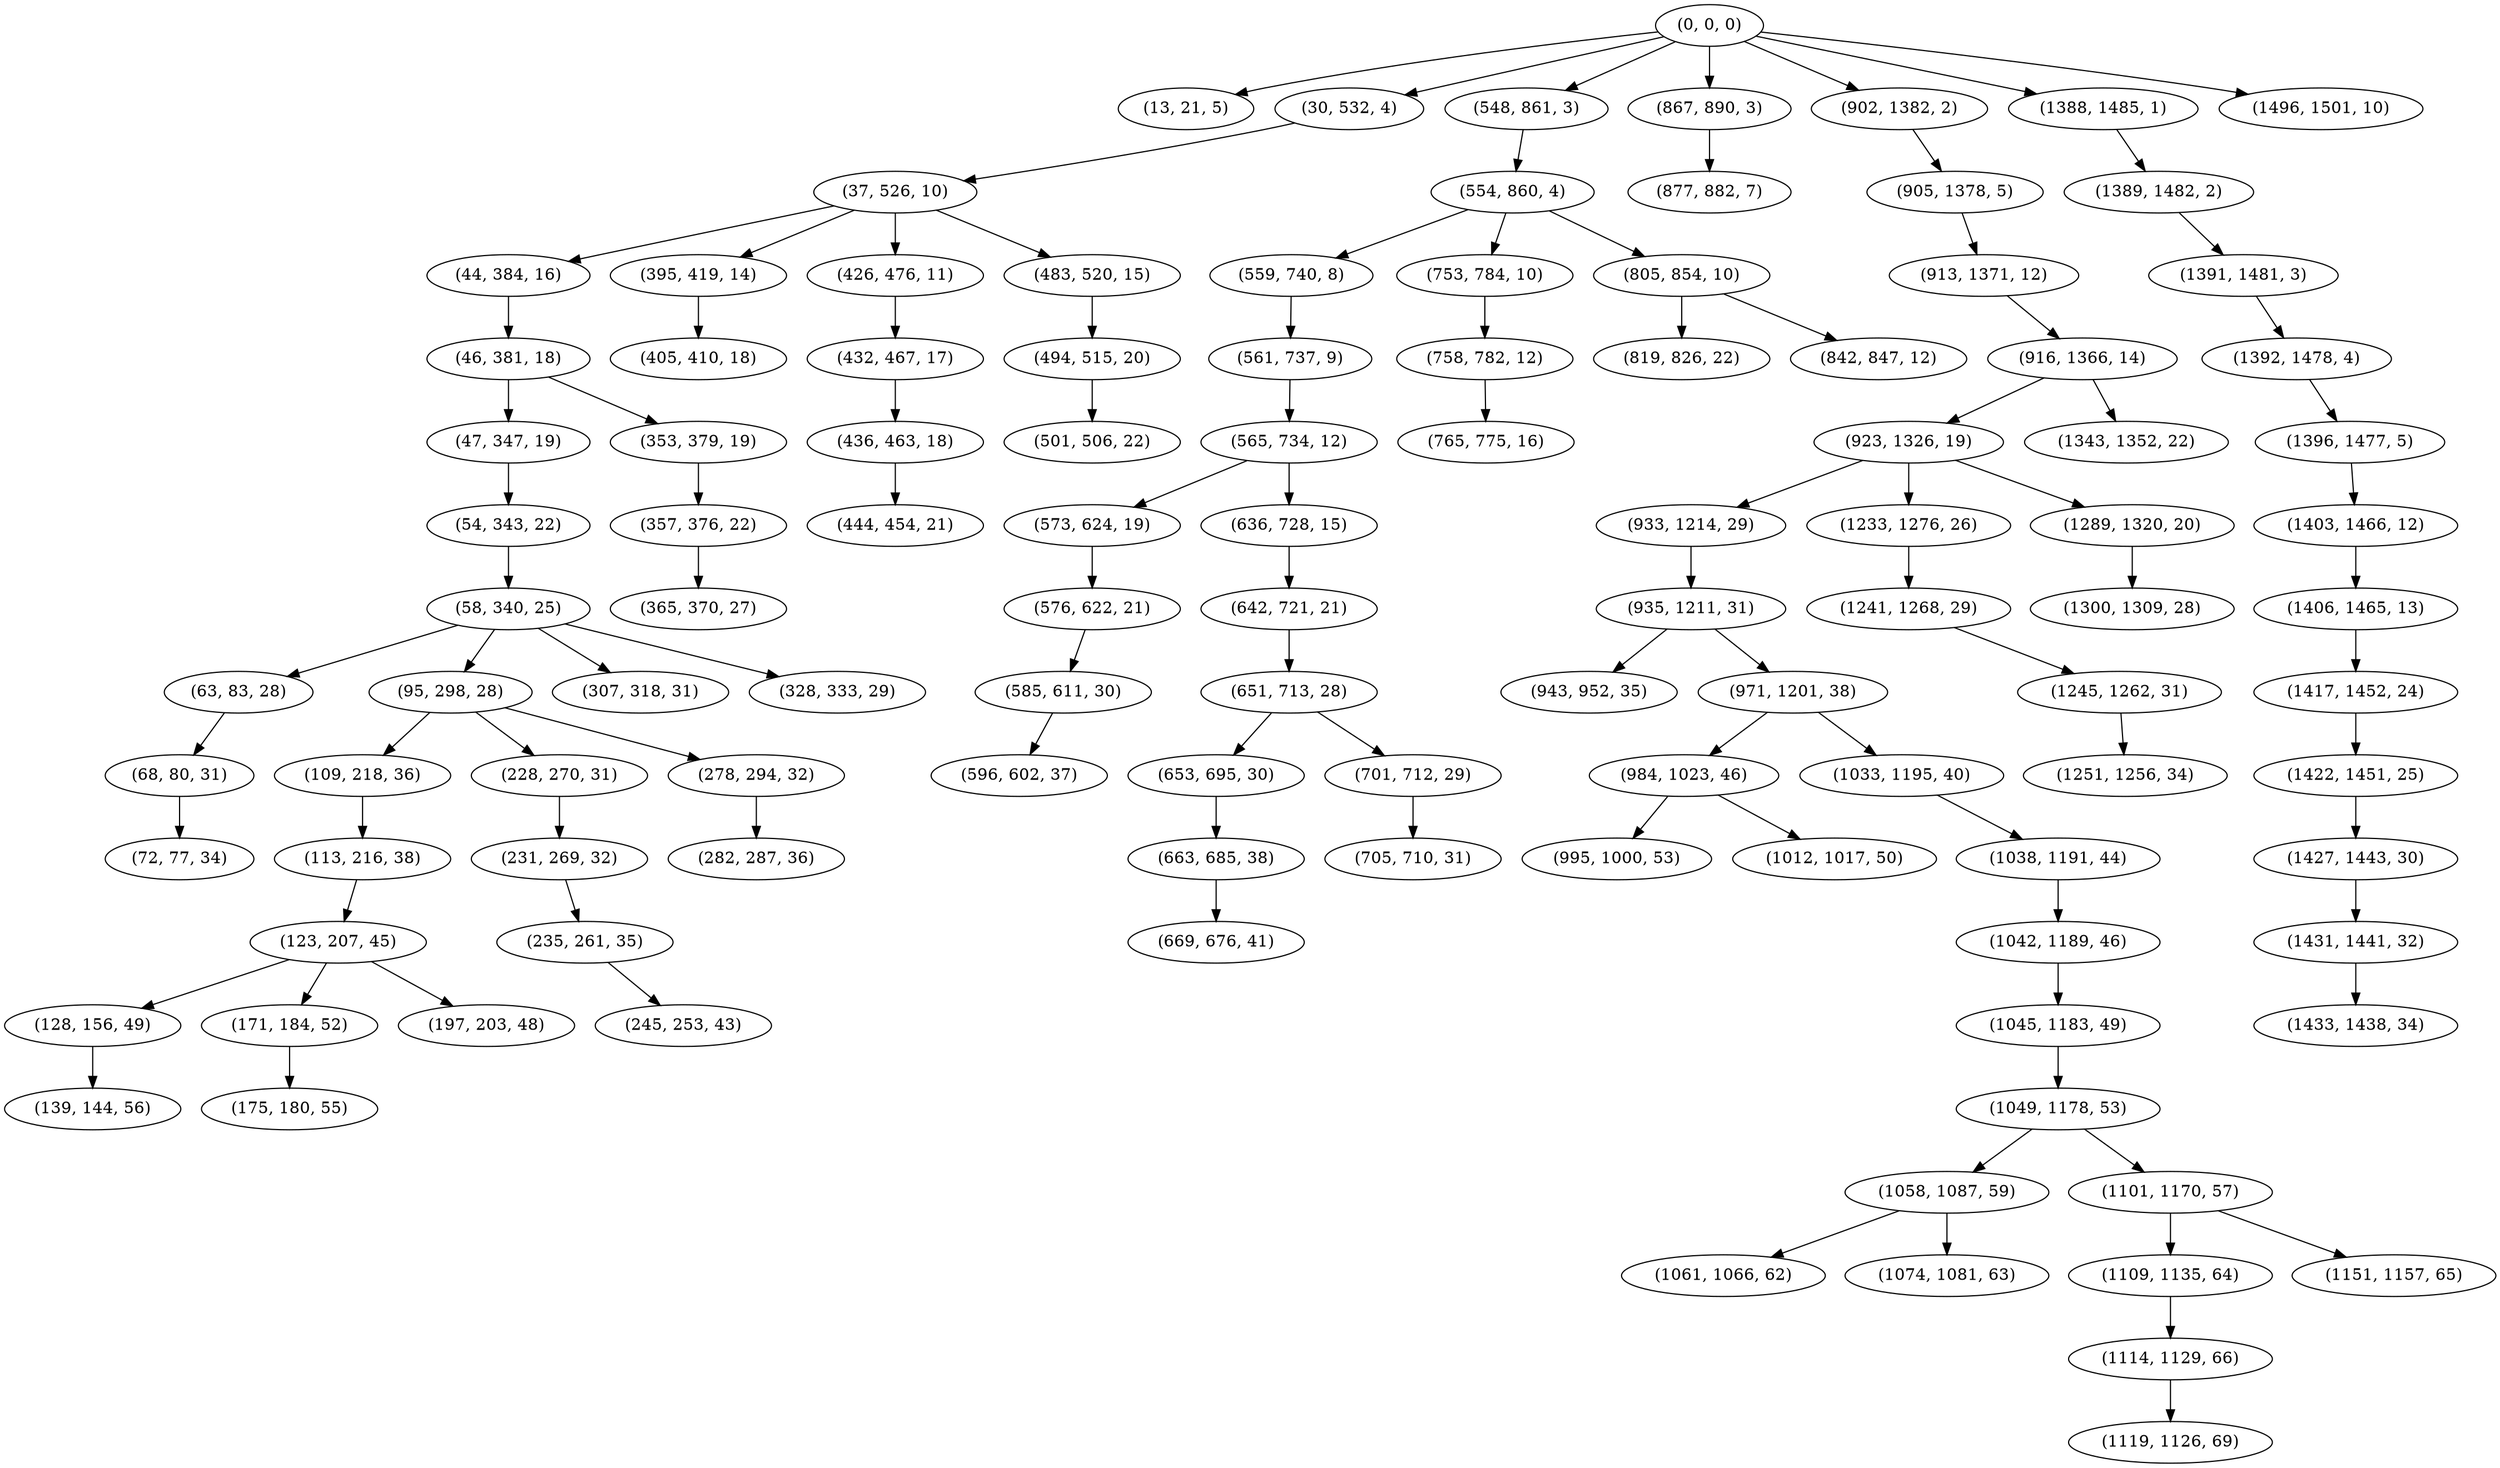 digraph tree {
    "(0, 0, 0)";
    "(13, 21, 5)";
    "(30, 532, 4)";
    "(37, 526, 10)";
    "(44, 384, 16)";
    "(46, 381, 18)";
    "(47, 347, 19)";
    "(54, 343, 22)";
    "(58, 340, 25)";
    "(63, 83, 28)";
    "(68, 80, 31)";
    "(72, 77, 34)";
    "(95, 298, 28)";
    "(109, 218, 36)";
    "(113, 216, 38)";
    "(123, 207, 45)";
    "(128, 156, 49)";
    "(139, 144, 56)";
    "(171, 184, 52)";
    "(175, 180, 55)";
    "(197, 203, 48)";
    "(228, 270, 31)";
    "(231, 269, 32)";
    "(235, 261, 35)";
    "(245, 253, 43)";
    "(278, 294, 32)";
    "(282, 287, 36)";
    "(307, 318, 31)";
    "(328, 333, 29)";
    "(353, 379, 19)";
    "(357, 376, 22)";
    "(365, 370, 27)";
    "(395, 419, 14)";
    "(405, 410, 18)";
    "(426, 476, 11)";
    "(432, 467, 17)";
    "(436, 463, 18)";
    "(444, 454, 21)";
    "(483, 520, 15)";
    "(494, 515, 20)";
    "(501, 506, 22)";
    "(548, 861, 3)";
    "(554, 860, 4)";
    "(559, 740, 8)";
    "(561, 737, 9)";
    "(565, 734, 12)";
    "(573, 624, 19)";
    "(576, 622, 21)";
    "(585, 611, 30)";
    "(596, 602, 37)";
    "(636, 728, 15)";
    "(642, 721, 21)";
    "(651, 713, 28)";
    "(653, 695, 30)";
    "(663, 685, 38)";
    "(669, 676, 41)";
    "(701, 712, 29)";
    "(705, 710, 31)";
    "(753, 784, 10)";
    "(758, 782, 12)";
    "(765, 775, 16)";
    "(805, 854, 10)";
    "(819, 826, 22)";
    "(842, 847, 12)";
    "(867, 890, 3)";
    "(877, 882, 7)";
    "(902, 1382, 2)";
    "(905, 1378, 5)";
    "(913, 1371, 12)";
    "(916, 1366, 14)";
    "(923, 1326, 19)";
    "(933, 1214, 29)";
    "(935, 1211, 31)";
    "(943, 952, 35)";
    "(971, 1201, 38)";
    "(984, 1023, 46)";
    "(995, 1000, 53)";
    "(1012, 1017, 50)";
    "(1033, 1195, 40)";
    "(1038, 1191, 44)";
    "(1042, 1189, 46)";
    "(1045, 1183, 49)";
    "(1049, 1178, 53)";
    "(1058, 1087, 59)";
    "(1061, 1066, 62)";
    "(1074, 1081, 63)";
    "(1101, 1170, 57)";
    "(1109, 1135, 64)";
    "(1114, 1129, 66)";
    "(1119, 1126, 69)";
    "(1151, 1157, 65)";
    "(1233, 1276, 26)";
    "(1241, 1268, 29)";
    "(1245, 1262, 31)";
    "(1251, 1256, 34)";
    "(1289, 1320, 20)";
    "(1300, 1309, 28)";
    "(1343, 1352, 22)";
    "(1388, 1485, 1)";
    "(1389, 1482, 2)";
    "(1391, 1481, 3)";
    "(1392, 1478, 4)";
    "(1396, 1477, 5)";
    "(1403, 1466, 12)";
    "(1406, 1465, 13)";
    "(1417, 1452, 24)";
    "(1422, 1451, 25)";
    "(1427, 1443, 30)";
    "(1431, 1441, 32)";
    "(1433, 1438, 34)";
    "(1496, 1501, 10)";
    "(0, 0, 0)" -> "(13, 21, 5)";
    "(0, 0, 0)" -> "(30, 532, 4)";
    "(0, 0, 0)" -> "(548, 861, 3)";
    "(0, 0, 0)" -> "(867, 890, 3)";
    "(0, 0, 0)" -> "(902, 1382, 2)";
    "(0, 0, 0)" -> "(1388, 1485, 1)";
    "(0, 0, 0)" -> "(1496, 1501, 10)";
    "(30, 532, 4)" -> "(37, 526, 10)";
    "(37, 526, 10)" -> "(44, 384, 16)";
    "(37, 526, 10)" -> "(395, 419, 14)";
    "(37, 526, 10)" -> "(426, 476, 11)";
    "(37, 526, 10)" -> "(483, 520, 15)";
    "(44, 384, 16)" -> "(46, 381, 18)";
    "(46, 381, 18)" -> "(47, 347, 19)";
    "(46, 381, 18)" -> "(353, 379, 19)";
    "(47, 347, 19)" -> "(54, 343, 22)";
    "(54, 343, 22)" -> "(58, 340, 25)";
    "(58, 340, 25)" -> "(63, 83, 28)";
    "(58, 340, 25)" -> "(95, 298, 28)";
    "(58, 340, 25)" -> "(307, 318, 31)";
    "(58, 340, 25)" -> "(328, 333, 29)";
    "(63, 83, 28)" -> "(68, 80, 31)";
    "(68, 80, 31)" -> "(72, 77, 34)";
    "(95, 298, 28)" -> "(109, 218, 36)";
    "(95, 298, 28)" -> "(228, 270, 31)";
    "(95, 298, 28)" -> "(278, 294, 32)";
    "(109, 218, 36)" -> "(113, 216, 38)";
    "(113, 216, 38)" -> "(123, 207, 45)";
    "(123, 207, 45)" -> "(128, 156, 49)";
    "(123, 207, 45)" -> "(171, 184, 52)";
    "(123, 207, 45)" -> "(197, 203, 48)";
    "(128, 156, 49)" -> "(139, 144, 56)";
    "(171, 184, 52)" -> "(175, 180, 55)";
    "(228, 270, 31)" -> "(231, 269, 32)";
    "(231, 269, 32)" -> "(235, 261, 35)";
    "(235, 261, 35)" -> "(245, 253, 43)";
    "(278, 294, 32)" -> "(282, 287, 36)";
    "(353, 379, 19)" -> "(357, 376, 22)";
    "(357, 376, 22)" -> "(365, 370, 27)";
    "(395, 419, 14)" -> "(405, 410, 18)";
    "(426, 476, 11)" -> "(432, 467, 17)";
    "(432, 467, 17)" -> "(436, 463, 18)";
    "(436, 463, 18)" -> "(444, 454, 21)";
    "(483, 520, 15)" -> "(494, 515, 20)";
    "(494, 515, 20)" -> "(501, 506, 22)";
    "(548, 861, 3)" -> "(554, 860, 4)";
    "(554, 860, 4)" -> "(559, 740, 8)";
    "(554, 860, 4)" -> "(753, 784, 10)";
    "(554, 860, 4)" -> "(805, 854, 10)";
    "(559, 740, 8)" -> "(561, 737, 9)";
    "(561, 737, 9)" -> "(565, 734, 12)";
    "(565, 734, 12)" -> "(573, 624, 19)";
    "(565, 734, 12)" -> "(636, 728, 15)";
    "(573, 624, 19)" -> "(576, 622, 21)";
    "(576, 622, 21)" -> "(585, 611, 30)";
    "(585, 611, 30)" -> "(596, 602, 37)";
    "(636, 728, 15)" -> "(642, 721, 21)";
    "(642, 721, 21)" -> "(651, 713, 28)";
    "(651, 713, 28)" -> "(653, 695, 30)";
    "(651, 713, 28)" -> "(701, 712, 29)";
    "(653, 695, 30)" -> "(663, 685, 38)";
    "(663, 685, 38)" -> "(669, 676, 41)";
    "(701, 712, 29)" -> "(705, 710, 31)";
    "(753, 784, 10)" -> "(758, 782, 12)";
    "(758, 782, 12)" -> "(765, 775, 16)";
    "(805, 854, 10)" -> "(819, 826, 22)";
    "(805, 854, 10)" -> "(842, 847, 12)";
    "(867, 890, 3)" -> "(877, 882, 7)";
    "(902, 1382, 2)" -> "(905, 1378, 5)";
    "(905, 1378, 5)" -> "(913, 1371, 12)";
    "(913, 1371, 12)" -> "(916, 1366, 14)";
    "(916, 1366, 14)" -> "(923, 1326, 19)";
    "(916, 1366, 14)" -> "(1343, 1352, 22)";
    "(923, 1326, 19)" -> "(933, 1214, 29)";
    "(923, 1326, 19)" -> "(1233, 1276, 26)";
    "(923, 1326, 19)" -> "(1289, 1320, 20)";
    "(933, 1214, 29)" -> "(935, 1211, 31)";
    "(935, 1211, 31)" -> "(943, 952, 35)";
    "(935, 1211, 31)" -> "(971, 1201, 38)";
    "(971, 1201, 38)" -> "(984, 1023, 46)";
    "(971, 1201, 38)" -> "(1033, 1195, 40)";
    "(984, 1023, 46)" -> "(995, 1000, 53)";
    "(984, 1023, 46)" -> "(1012, 1017, 50)";
    "(1033, 1195, 40)" -> "(1038, 1191, 44)";
    "(1038, 1191, 44)" -> "(1042, 1189, 46)";
    "(1042, 1189, 46)" -> "(1045, 1183, 49)";
    "(1045, 1183, 49)" -> "(1049, 1178, 53)";
    "(1049, 1178, 53)" -> "(1058, 1087, 59)";
    "(1049, 1178, 53)" -> "(1101, 1170, 57)";
    "(1058, 1087, 59)" -> "(1061, 1066, 62)";
    "(1058, 1087, 59)" -> "(1074, 1081, 63)";
    "(1101, 1170, 57)" -> "(1109, 1135, 64)";
    "(1101, 1170, 57)" -> "(1151, 1157, 65)";
    "(1109, 1135, 64)" -> "(1114, 1129, 66)";
    "(1114, 1129, 66)" -> "(1119, 1126, 69)";
    "(1233, 1276, 26)" -> "(1241, 1268, 29)";
    "(1241, 1268, 29)" -> "(1245, 1262, 31)";
    "(1245, 1262, 31)" -> "(1251, 1256, 34)";
    "(1289, 1320, 20)" -> "(1300, 1309, 28)";
    "(1388, 1485, 1)" -> "(1389, 1482, 2)";
    "(1389, 1482, 2)" -> "(1391, 1481, 3)";
    "(1391, 1481, 3)" -> "(1392, 1478, 4)";
    "(1392, 1478, 4)" -> "(1396, 1477, 5)";
    "(1396, 1477, 5)" -> "(1403, 1466, 12)";
    "(1403, 1466, 12)" -> "(1406, 1465, 13)";
    "(1406, 1465, 13)" -> "(1417, 1452, 24)";
    "(1417, 1452, 24)" -> "(1422, 1451, 25)";
    "(1422, 1451, 25)" -> "(1427, 1443, 30)";
    "(1427, 1443, 30)" -> "(1431, 1441, 32)";
    "(1431, 1441, 32)" -> "(1433, 1438, 34)";
}
